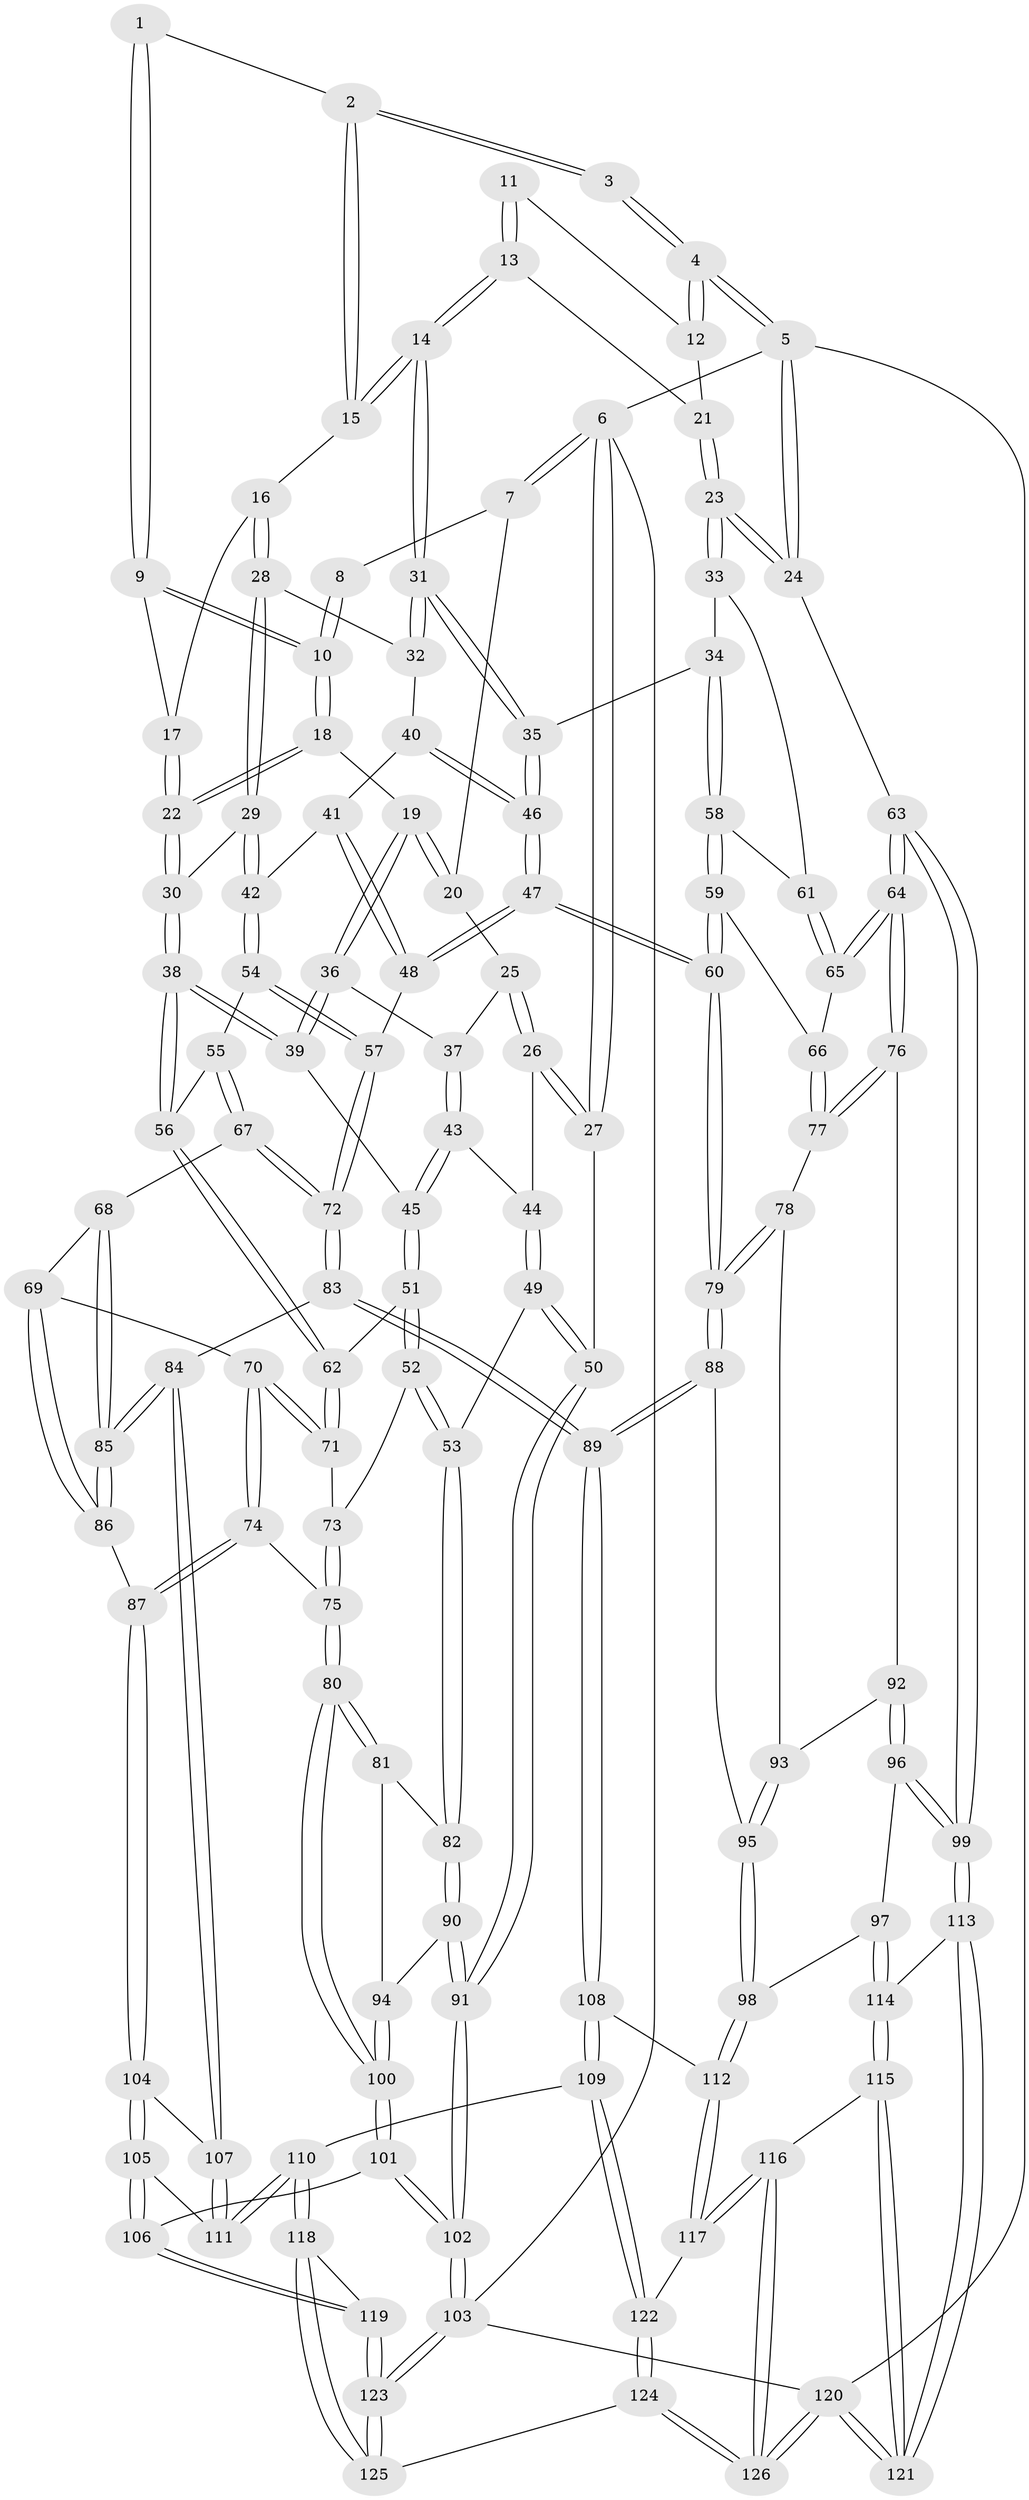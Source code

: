 // coarse degree distribution, {3: 0.09090909090909091, 4: 0.36363636363636365, 6: 0.14285714285714285, 5: 0.4025974025974026}
// Generated by graph-tools (version 1.1) at 2025/52/02/27/25 19:52:41]
// undirected, 126 vertices, 312 edges
graph export_dot {
graph [start="1"]
  node [color=gray90,style=filled];
  1 [pos="+0.3433251411989309+0"];
  2 [pos="+0.6784731388227938+0"];
  3 [pos="+0.8163442273115793+0"];
  4 [pos="+1+0"];
  5 [pos="+1+0"];
  6 [pos="+0+0"];
  7 [pos="+0.13347149477542133+0"];
  8 [pos="+0.25027247221971227+0"];
  9 [pos="+0.44544735802745666+0.06641289600432122"];
  10 [pos="+0.33668994727879653+0.08801105023760555"];
  11 [pos="+0.8745623612118788+0"];
  12 [pos="+0.9566606784308587+0.07966163244028424"];
  13 [pos="+0.8512563333605525+0.11967896826042351"];
  14 [pos="+0.8286960947183845+0.17978472803775528"];
  15 [pos="+0.6591510906995242+0"];
  16 [pos="+0.6256144909901343+0.03685644106085985"];
  17 [pos="+0.4484969635675153+0.07171528053930451"];
  18 [pos="+0.3387584000422313+0.155118916085921"];
  19 [pos="+0.29951156161273323+0.18012670842633335"];
  20 [pos="+0.15363811995086293+0"];
  21 [pos="+0.9593144282245034+0.08448141962202214"];
  22 [pos="+0.44603739680985166+0.1736316040096075"];
  23 [pos="+1+0.22731212240242465"];
  24 [pos="+1+0.24040317368381775"];
  25 [pos="+0.13394723343257287+0.12812217054393812"];
  26 [pos="+0.04235514279551491+0.2126542232261876"];
  27 [pos="+0+0.26117817296815926"];
  28 [pos="+0.6099517919750931+0.14256808538050866"];
  29 [pos="+0.4943323759245886+0.21365605260869822"];
  30 [pos="+0.49102435992486404+0.2134434405482398"];
  31 [pos="+0.8295525451521826+0.19155314146028185"];
  32 [pos="+0.6733642039393782+0.19876344334522525"];
  33 [pos="+0.9657508973185512+0.24479734199431818"];
  34 [pos="+0.8938040473506075+0.23227620849706074"];
  35 [pos="+0.8443444190233876+0.20874835117121437"];
  36 [pos="+0.29787370471778074+0.18235118781613147"];
  37 [pos="+0.22998149383343539+0.2115886408471654"];
  38 [pos="+0.3929326934120841+0.3264961634707551"];
  39 [pos="+0.3462688067550752+0.29972151825934795"];
  40 [pos="+0.672660081863248+0.22697806079046007"];
  41 [pos="+0.6050368968361264+0.293685443270254"];
  42 [pos="+0.5238377951309214+0.26354072015704305"];
  43 [pos="+0.21030267568490593+0.2602959714099782"];
  44 [pos="+0.12816822695154106+0.26854778697669973"];
  45 [pos="+0.23276388198013667+0.3272195876729145"];
  46 [pos="+0.7109155407211544+0.381855994833198"];
  47 [pos="+0.7028126964229504+0.4232522795219541"];
  48 [pos="+0.6694945011987036+0.41778018085499763"];
  49 [pos="+0.11158762708209131+0.4158597679308464"];
  50 [pos="+0+0.4032892926578708"];
  51 [pos="+0.23151625816652632+0.3322165106525486"];
  52 [pos="+0.18617809475931701+0.42722795979070616"];
  53 [pos="+0.17114641143616202+0.4387151577231988"];
  54 [pos="+0.5446906336031748+0.3754591856195606"];
  55 [pos="+0.4439872514890059+0.3722887302848929"];
  56 [pos="+0.3941190584292338+0.3402523592523249"];
  57 [pos="+0.585777310202577+0.4216194137953712"];
  58 [pos="+0.8336779844699456+0.36794079179223677"];
  59 [pos="+0.7830912047081787+0.42521589278150645"];
  60 [pos="+0.7133307421851559+0.43488915889120705"];
  61 [pos="+0.916558681637303+0.368028719189362"];
  62 [pos="+0.36105308115599616+0.396958917204313"];
  63 [pos="+1+0.5423232660800534"];
  64 [pos="+0.9950551993673667+0.4943185150088946"];
  65 [pos="+0.9119292044867923+0.44136384312778776"];
  66 [pos="+0.8503045140047208+0.44364301466678563"];
  67 [pos="+0.466797026366336+0.4651047924694902"];
  68 [pos="+0.39863645924099667+0.4805433542274748"];
  69 [pos="+0.39788478314470616+0.48038858241175414"];
  70 [pos="+0.35690430912932936+0.4286118746296719"];
  71 [pos="+0.3527608592407602+0.4221692635920419"];
  72 [pos="+0.5248038493733114+0.48244085172220785"];
  73 [pos="+0.31619638373879977+0.43255866294643386"];
  74 [pos="+0.29570947124634106+0.5751042299713116"];
  75 [pos="+0.2874946440425142+0.5732554921204412"];
  76 [pos="+0.9894705670761678+0.49684289279960026"];
  77 [pos="+0.8628176885116843+0.5219836746889576"];
  78 [pos="+0.8479392341299351+0.5531374213294897"];
  79 [pos="+0.7178356677789677+0.507411577599978"];
  80 [pos="+0.23023979784760326+0.572557339022132"];
  81 [pos="+0.1872507694871551+0.49818084398196055"];
  82 [pos="+0.17865526171526538+0.48037195370634383"];
  83 [pos="+0.520022870296262+0.5908276884269701"];
  84 [pos="+0.4745212494738052+0.6151722072645033"];
  85 [pos="+0.46696643811770666+0.6058042407910433"];
  86 [pos="+0.3600102403554884+0.5342220172485502"];
  87 [pos="+0.2983379779714381+0.5759194694883631"];
  88 [pos="+0.7090879270478111+0.5413023143168042"];
  89 [pos="+0.6259846978960725+0.6268641771800364"];
  90 [pos="+0.06735798786793264+0.5670871245782924"];
  91 [pos="+0+0.4944506972350421"];
  92 [pos="+0.8745269224089227+0.5682453680542472"];
  93 [pos="+0.8510898767087648+0.5575945399950724"];
  94 [pos="+0.09195571875176935+0.6029233288174154"];
  95 [pos="+0.80384469527662+0.6567283300417248"];
  96 [pos="+0.8987153593618211+0.6203470889847695"];
  97 [pos="+0.846591034278991+0.6945165830574119"];
  98 [pos="+0.8182125692613945+0.6912117118705466"];
  99 [pos="+1+0.5448679701923093"];
  100 [pos="+0.14777086737869044+0.7270031938737289"];
  101 [pos="+0.14644885733032356+0.7330070632305319"];
  102 [pos="+0+0.7887003112294545"];
  103 [pos="+0+1"];
  104 [pos="+0.3058517382214501+0.5841830830143886"];
  105 [pos="+0.3517179746449508+0.7003592009557288"];
  106 [pos="+0.2174327205543066+0.7992711051740788"];
  107 [pos="+0.4733421493264489+0.6167103334374014"];
  108 [pos="+0.6465888631221685+0.7345676563285615"];
  109 [pos="+0.5158487978930986+0.8433912464690668"];
  110 [pos="+0.5093563528339419+0.8423222351029634"];
  111 [pos="+0.44034012210771484+0.7043935522813918"];
  112 [pos="+0.7310809729725187+0.759159128519975"];
  113 [pos="+1+0.5583931099962871"];
  114 [pos="+0.8843202410949116+0.7227254206310257"];
  115 [pos="+0.9224916729878865+0.8036889507588735"];
  116 [pos="+0.7893879551212715+0.9105556901011637"];
  117 [pos="+0.783555443440093+0.9019484435690636"];
  118 [pos="+0.4341982679264611+0.883683135336676"];
  119 [pos="+0.22797301292496205+0.8290491087480567"];
  120 [pos="+1+1"];
  121 [pos="+1+0.9472397600247804"];
  122 [pos="+0.5159426256562606+0.8435046580545807"];
  123 [pos="+0.08051659522674218+1"];
  124 [pos="+0.6975620052625857+1"];
  125 [pos="+0.3278727081801303+1"];
  126 [pos="+0.8016928937957583+1"];
  1 -- 2;
  1 -- 9;
  1 -- 9;
  2 -- 3;
  2 -- 3;
  2 -- 15;
  2 -- 15;
  3 -- 4;
  3 -- 4;
  4 -- 5;
  4 -- 5;
  4 -- 12;
  4 -- 12;
  5 -- 6;
  5 -- 24;
  5 -- 24;
  5 -- 120;
  6 -- 7;
  6 -- 7;
  6 -- 27;
  6 -- 27;
  6 -- 103;
  7 -- 8;
  7 -- 20;
  8 -- 10;
  8 -- 10;
  9 -- 10;
  9 -- 10;
  9 -- 17;
  10 -- 18;
  10 -- 18;
  11 -- 12;
  11 -- 13;
  11 -- 13;
  12 -- 21;
  13 -- 14;
  13 -- 14;
  13 -- 21;
  14 -- 15;
  14 -- 15;
  14 -- 31;
  14 -- 31;
  15 -- 16;
  16 -- 17;
  16 -- 28;
  16 -- 28;
  17 -- 22;
  17 -- 22;
  18 -- 19;
  18 -- 22;
  18 -- 22;
  19 -- 20;
  19 -- 20;
  19 -- 36;
  19 -- 36;
  20 -- 25;
  21 -- 23;
  21 -- 23;
  22 -- 30;
  22 -- 30;
  23 -- 24;
  23 -- 24;
  23 -- 33;
  23 -- 33;
  24 -- 63;
  25 -- 26;
  25 -- 26;
  25 -- 37;
  26 -- 27;
  26 -- 27;
  26 -- 44;
  27 -- 50;
  28 -- 29;
  28 -- 29;
  28 -- 32;
  29 -- 30;
  29 -- 42;
  29 -- 42;
  30 -- 38;
  30 -- 38;
  31 -- 32;
  31 -- 32;
  31 -- 35;
  31 -- 35;
  32 -- 40;
  33 -- 34;
  33 -- 61;
  34 -- 35;
  34 -- 58;
  34 -- 58;
  35 -- 46;
  35 -- 46;
  36 -- 37;
  36 -- 39;
  36 -- 39;
  37 -- 43;
  37 -- 43;
  38 -- 39;
  38 -- 39;
  38 -- 56;
  38 -- 56;
  39 -- 45;
  40 -- 41;
  40 -- 46;
  40 -- 46;
  41 -- 42;
  41 -- 48;
  41 -- 48;
  42 -- 54;
  42 -- 54;
  43 -- 44;
  43 -- 45;
  43 -- 45;
  44 -- 49;
  44 -- 49;
  45 -- 51;
  45 -- 51;
  46 -- 47;
  46 -- 47;
  47 -- 48;
  47 -- 48;
  47 -- 60;
  47 -- 60;
  48 -- 57;
  49 -- 50;
  49 -- 50;
  49 -- 53;
  50 -- 91;
  50 -- 91;
  51 -- 52;
  51 -- 52;
  51 -- 62;
  52 -- 53;
  52 -- 53;
  52 -- 73;
  53 -- 82;
  53 -- 82;
  54 -- 55;
  54 -- 57;
  54 -- 57;
  55 -- 56;
  55 -- 67;
  55 -- 67;
  56 -- 62;
  56 -- 62;
  57 -- 72;
  57 -- 72;
  58 -- 59;
  58 -- 59;
  58 -- 61;
  59 -- 60;
  59 -- 60;
  59 -- 66;
  60 -- 79;
  60 -- 79;
  61 -- 65;
  61 -- 65;
  62 -- 71;
  62 -- 71;
  63 -- 64;
  63 -- 64;
  63 -- 99;
  63 -- 99;
  64 -- 65;
  64 -- 65;
  64 -- 76;
  64 -- 76;
  65 -- 66;
  66 -- 77;
  66 -- 77;
  67 -- 68;
  67 -- 72;
  67 -- 72;
  68 -- 69;
  68 -- 85;
  68 -- 85;
  69 -- 70;
  69 -- 86;
  69 -- 86;
  70 -- 71;
  70 -- 71;
  70 -- 74;
  70 -- 74;
  71 -- 73;
  72 -- 83;
  72 -- 83;
  73 -- 75;
  73 -- 75;
  74 -- 75;
  74 -- 87;
  74 -- 87;
  75 -- 80;
  75 -- 80;
  76 -- 77;
  76 -- 77;
  76 -- 92;
  77 -- 78;
  78 -- 79;
  78 -- 79;
  78 -- 93;
  79 -- 88;
  79 -- 88;
  80 -- 81;
  80 -- 81;
  80 -- 100;
  80 -- 100;
  81 -- 82;
  81 -- 94;
  82 -- 90;
  82 -- 90;
  83 -- 84;
  83 -- 89;
  83 -- 89;
  84 -- 85;
  84 -- 85;
  84 -- 107;
  84 -- 107;
  85 -- 86;
  85 -- 86;
  86 -- 87;
  87 -- 104;
  87 -- 104;
  88 -- 89;
  88 -- 89;
  88 -- 95;
  89 -- 108;
  89 -- 108;
  90 -- 91;
  90 -- 91;
  90 -- 94;
  91 -- 102;
  91 -- 102;
  92 -- 93;
  92 -- 96;
  92 -- 96;
  93 -- 95;
  93 -- 95;
  94 -- 100;
  94 -- 100;
  95 -- 98;
  95 -- 98;
  96 -- 97;
  96 -- 99;
  96 -- 99;
  97 -- 98;
  97 -- 114;
  97 -- 114;
  98 -- 112;
  98 -- 112;
  99 -- 113;
  99 -- 113;
  100 -- 101;
  100 -- 101;
  101 -- 102;
  101 -- 102;
  101 -- 106;
  102 -- 103;
  102 -- 103;
  103 -- 123;
  103 -- 123;
  103 -- 120;
  104 -- 105;
  104 -- 105;
  104 -- 107;
  105 -- 106;
  105 -- 106;
  105 -- 111;
  106 -- 119;
  106 -- 119;
  107 -- 111;
  107 -- 111;
  108 -- 109;
  108 -- 109;
  108 -- 112;
  109 -- 110;
  109 -- 122;
  109 -- 122;
  110 -- 111;
  110 -- 111;
  110 -- 118;
  110 -- 118;
  112 -- 117;
  112 -- 117;
  113 -- 114;
  113 -- 121;
  113 -- 121;
  114 -- 115;
  114 -- 115;
  115 -- 116;
  115 -- 121;
  115 -- 121;
  116 -- 117;
  116 -- 117;
  116 -- 126;
  116 -- 126;
  117 -- 122;
  118 -- 119;
  118 -- 125;
  118 -- 125;
  119 -- 123;
  119 -- 123;
  120 -- 121;
  120 -- 121;
  120 -- 126;
  120 -- 126;
  122 -- 124;
  122 -- 124;
  123 -- 125;
  123 -- 125;
  124 -- 125;
  124 -- 126;
  124 -- 126;
}
